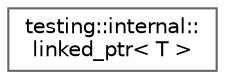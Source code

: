 digraph "Gráfico de jerarquía de clases"
{
 // LATEX_PDF_SIZE
  bgcolor="transparent";
  edge [fontname=Helvetica,fontsize=10,labelfontname=Helvetica,labelfontsize=10];
  node [fontname=Helvetica,fontsize=10,shape=box,height=0.2,width=0.4];
  rankdir="LR";
  Node0 [id="Node000000",label="testing::internal::\llinked_ptr\< T \>",height=0.2,width=0.4,color="grey40", fillcolor="white", style="filled",URL="$classtesting_1_1internal_1_1linked__ptr.html",tooltip=" "];
}
